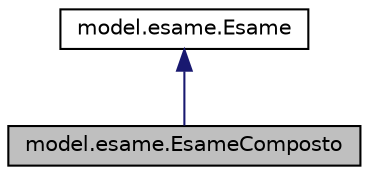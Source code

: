 digraph "model.esame.EsameComposto"
{
 // LATEX_PDF_SIZE
  edge [fontname="Helvetica",fontsize="10",labelfontname="Helvetica",labelfontsize="10"];
  node [fontname="Helvetica",fontsize="10",shape=record];
  Node1 [label="model.esame.EsameComposto",height=0.2,width=0.4,color="black", fillcolor="grey75", style="filled", fontcolor="black",tooltip=" "];
  Node2 -> Node1 [dir="back",color="midnightblue",fontsize="10",style="solid",fontname="Helvetica"];
  Node2 [label="model.esame.Esame",height=0.2,width=0.4,color="black", fillcolor="white", style="filled",URL="$classmodel_1_1esame_1_1Esame.html",tooltip=" "];
}
